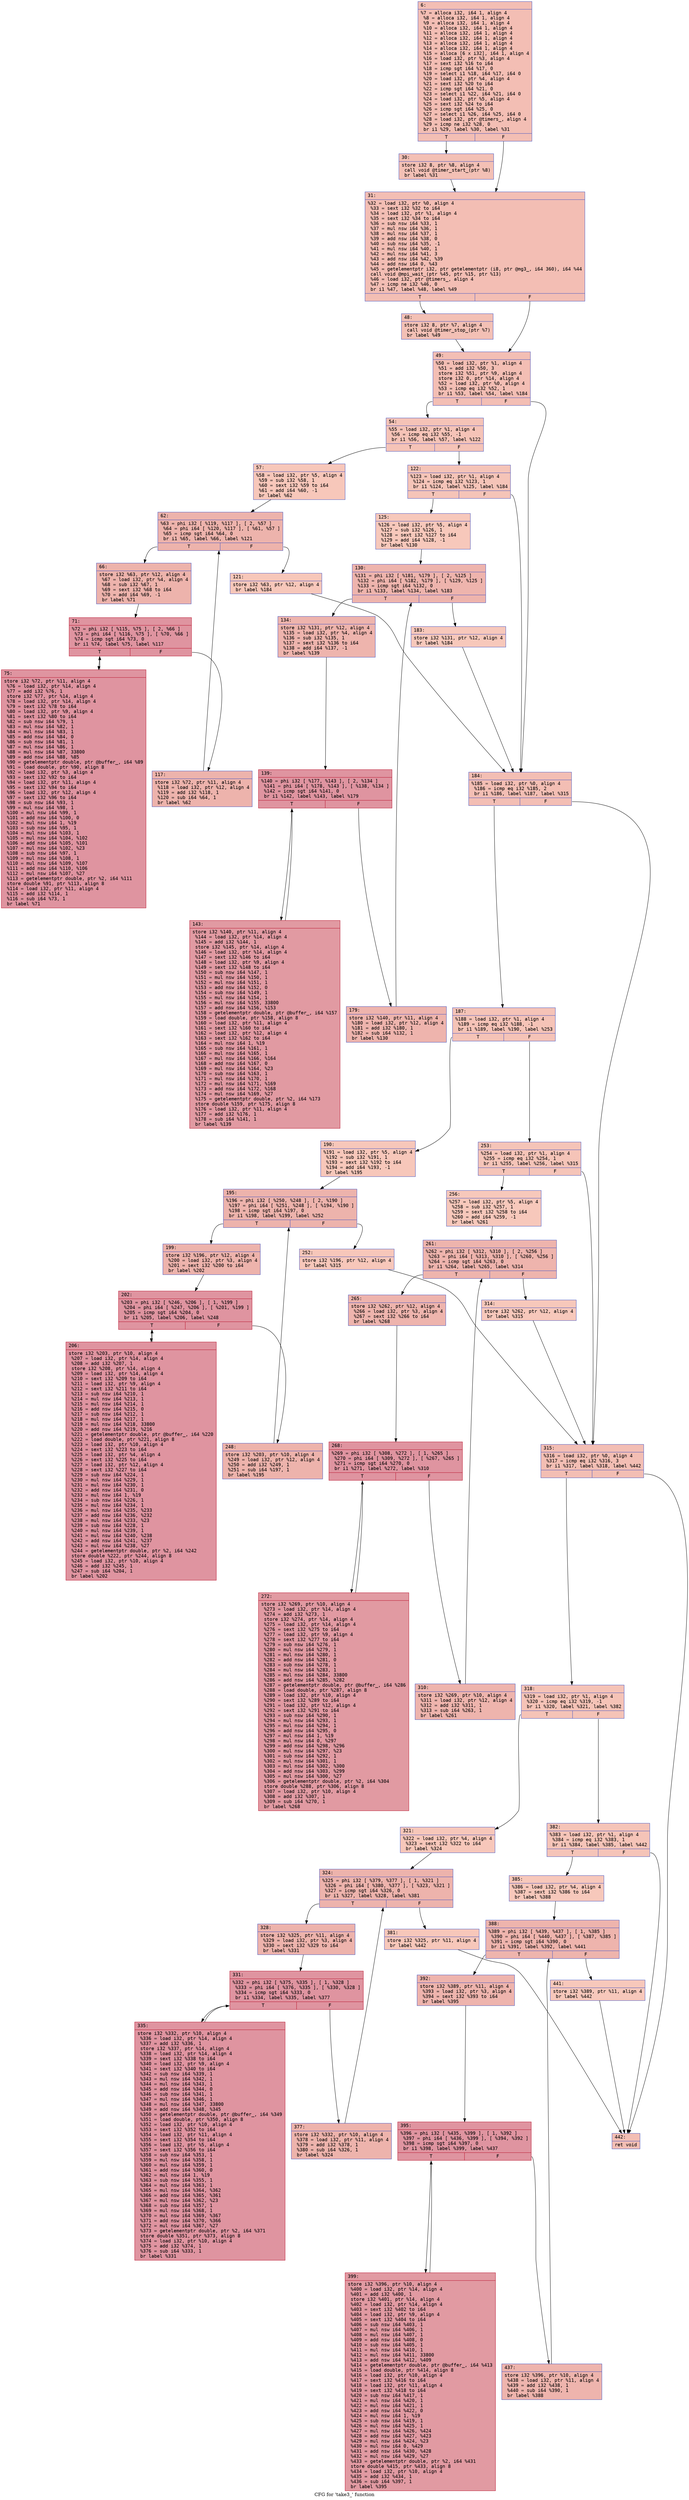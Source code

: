 digraph "CFG for 'take3_' function" {
	label="CFG for 'take3_' function";

	Node0x559626d53cd0 [shape=record,color="#3d50c3ff", style=filled, fillcolor="#e36c5570" fontname="Courier",label="{6:\l|  %7 = alloca i32, i64 1, align 4\l  %8 = alloca i32, i64 1, align 4\l  %9 = alloca i32, i64 1, align 4\l  %10 = alloca i32, i64 1, align 4\l  %11 = alloca i32, i64 1, align 4\l  %12 = alloca i32, i64 1, align 4\l  %13 = alloca i32, i64 1, align 4\l  %14 = alloca i32, i64 1, align 4\l  %15 = alloca [6 x i32], i64 1, align 4\l  %16 = load i32, ptr %3, align 4\l  %17 = sext i32 %16 to i64\l  %18 = icmp sgt i64 %17, 0\l  %19 = select i1 %18, i64 %17, i64 0\l  %20 = load i32, ptr %4, align 4\l  %21 = sext i32 %20 to i64\l  %22 = icmp sgt i64 %21, 0\l  %23 = select i1 %22, i64 %21, i64 0\l  %24 = load i32, ptr %5, align 4\l  %25 = sext i32 %24 to i64\l  %26 = icmp sgt i64 %25, 0\l  %27 = select i1 %26, i64 %25, i64 0\l  %28 = load i32, ptr @timers_, align 4\l  %29 = icmp ne i32 %28, 0\l  br i1 %29, label %30, label %31\l|{<s0>T|<s1>F}}"];
	Node0x559626d53cd0:s0 -> Node0x559626d54aa0[tooltip="6 -> 30\nProbability 62.50%" ];
	Node0x559626d53cd0:s1 -> Node0x559626d54af0[tooltip="6 -> 31\nProbability 37.50%" ];
	Node0x559626d54aa0 [shape=record,color="#3d50c3ff", style=filled, fillcolor="#e5705870" fontname="Courier",label="{30:\l|  store i32 8, ptr %8, align 4\l  call void @timer_start_(ptr %8)\l  br label %31\l}"];
	Node0x559626d54aa0 -> Node0x559626d54af0[tooltip="30 -> 31\nProbability 100.00%" ];
	Node0x559626d54af0 [shape=record,color="#3d50c3ff", style=filled, fillcolor="#e36c5570" fontname="Courier",label="{31:\l|  %32 = load i32, ptr %0, align 4\l  %33 = sext i32 %32 to i64\l  %34 = load i32, ptr %1, align 4\l  %35 = sext i32 %34 to i64\l  %36 = sub nsw i64 %33, 1\l  %37 = mul nsw i64 %36, 1\l  %38 = mul nsw i64 %37, 1\l  %39 = add nsw i64 %38, 0\l  %40 = sub nsw i64 %35, -1\l  %41 = mul nsw i64 %40, 1\l  %42 = mul nsw i64 %41, 3\l  %43 = add nsw i64 %42, %39\l  %44 = add nsw i64 0, %43\l  %45 = getelementptr i32, ptr getelementptr (i8, ptr @mg3_, i64 360), i64 %44\l  call void @mpi_wait_(ptr %45, ptr %15, ptr %13)\l  %46 = load i32, ptr @timers_, align 4\l  %47 = icmp ne i32 %46, 0\l  br i1 %47, label %48, label %49\l|{<s0>T|<s1>F}}"];
	Node0x559626d54af0:s0 -> Node0x559626d56070[tooltip="31 -> 48\nProbability 62.50%" ];
	Node0x559626d54af0:s1 -> Node0x559626d560c0[tooltip="31 -> 49\nProbability 37.50%" ];
	Node0x559626d56070 [shape=record,color="#3d50c3ff", style=filled, fillcolor="#e5705870" fontname="Courier",label="{48:\l|  store i32 8, ptr %7, align 4\l  call void @timer_stop_(ptr %7)\l  br label %49\l}"];
	Node0x559626d56070 -> Node0x559626d560c0[tooltip="48 -> 49\nProbability 100.00%" ];
	Node0x559626d560c0 [shape=record,color="#3d50c3ff", style=filled, fillcolor="#e36c5570" fontname="Courier",label="{49:\l|  %50 = load i32, ptr %1, align 4\l  %51 = add i32 %50, 3\l  store i32 %51, ptr %9, align 4\l  store i32 0, ptr %14, align 4\l  %52 = load i32, ptr %0, align 4\l  %53 = icmp eq i32 %52, 1\l  br i1 %53, label %54, label %184\l|{<s0>T|<s1>F}}"];
	Node0x559626d560c0:s0 -> Node0x559626d56720[tooltip="49 -> 54\nProbability 50.00%" ];
	Node0x559626d560c0:s1 -> Node0x559626d56770[tooltip="49 -> 184\nProbability 50.00%" ];
	Node0x559626d56720 [shape=record,color="#3d50c3ff", style=filled, fillcolor="#e8765c70" fontname="Courier",label="{54:\l|  %55 = load i32, ptr %1, align 4\l  %56 = icmp eq i32 %55, -1\l  br i1 %56, label %57, label %122\l|{<s0>T|<s1>F}}"];
	Node0x559626d56720:s0 -> Node0x559626d56980[tooltip="54 -> 57\nProbability 37.50%" ];
	Node0x559626d56720:s1 -> Node0x559626d569d0[tooltip="54 -> 122\nProbability 62.50%" ];
	Node0x559626d56980 [shape=record,color="#3d50c3ff", style=filled, fillcolor="#ec7f6370" fontname="Courier",label="{57:\l|  %58 = load i32, ptr %5, align 4\l  %59 = sub i32 %58, 1\l  %60 = sext i32 %59 to i64\l  %61 = add i64 %60, -1\l  br label %62\l}"];
	Node0x559626d56980 -> Node0x559626d56ce0[tooltip="57 -> 62\nProbability 100.00%" ];
	Node0x559626d56ce0 [shape=record,color="#3d50c3ff", style=filled, fillcolor="#d6524470" fontname="Courier",label="{62:\l|  %63 = phi i32 [ %119, %117 ], [ 2, %57 ]\l  %64 = phi i64 [ %120, %117 ], [ %61, %57 ]\l  %65 = icmp sgt i64 %64, 0\l  br i1 %65, label %66, label %121\l|{<s0>T|<s1>F}}"];
	Node0x559626d56ce0:s0 -> Node0x559626d57000[tooltip="62 -> 66\nProbability 96.88%" ];
	Node0x559626d56ce0:s1 -> Node0x559626d57050[tooltip="62 -> 121\nProbability 3.12%" ];
	Node0x559626d57000 [shape=record,color="#3d50c3ff", style=filled, fillcolor="#d6524470" fontname="Courier",label="{66:\l|  store i32 %63, ptr %12, align 4\l  %67 = load i32, ptr %4, align 4\l  %68 = sub i32 %67, 1\l  %69 = sext i32 %68 to i64\l  %70 = add i64 %69, -1\l  br label %71\l}"];
	Node0x559626d57000 -> Node0x559626d57400[tooltip="66 -> 71\nProbability 100.00%" ];
	Node0x559626d57400 [shape=record,color="#b70d28ff", style=filled, fillcolor="#b70d2870" fontname="Courier",label="{71:\l|  %72 = phi i32 [ %115, %75 ], [ 2, %66 ]\l  %73 = phi i64 [ %116, %75 ], [ %70, %66 ]\l  %74 = icmp sgt i64 %73, 0\l  br i1 %74, label %75, label %117\l|{<s0>T|<s1>F}}"];
	Node0x559626d57400:s0 -> Node0x559626d574c0[tooltip="71 -> 75\nProbability 96.88%" ];
	Node0x559626d57400:s1 -> Node0x559626d56da0[tooltip="71 -> 117\nProbability 3.12%" ];
	Node0x559626d574c0 [shape=record,color="#b70d28ff", style=filled, fillcolor="#b70d2870" fontname="Courier",label="{75:\l|  store i32 %72, ptr %11, align 4\l  %76 = load i32, ptr %14, align 4\l  %77 = add i32 %76, 1\l  store i32 %77, ptr %14, align 4\l  %78 = load i32, ptr %14, align 4\l  %79 = sext i32 %78 to i64\l  %80 = load i32, ptr %9, align 4\l  %81 = sext i32 %80 to i64\l  %82 = sub nsw i64 %79, 1\l  %83 = mul nsw i64 %82, 1\l  %84 = mul nsw i64 %83, 1\l  %85 = add nsw i64 %84, 0\l  %86 = sub nsw i64 %81, 1\l  %87 = mul nsw i64 %86, 1\l  %88 = mul nsw i64 %87, 33800\l  %89 = add nsw i64 %88, %85\l  %90 = getelementptr double, ptr @buffer_, i64 %89\l  %91 = load double, ptr %90, align 8\l  %92 = load i32, ptr %3, align 4\l  %93 = sext i32 %92 to i64\l  %94 = load i32, ptr %11, align 4\l  %95 = sext i32 %94 to i64\l  %96 = load i32, ptr %12, align 4\l  %97 = sext i32 %96 to i64\l  %98 = sub nsw i64 %93, 1\l  %99 = mul nsw i64 %98, 1\l  %100 = mul nsw i64 %99, 1\l  %101 = add nsw i64 %100, 0\l  %102 = mul nsw i64 1, %19\l  %103 = sub nsw i64 %95, 1\l  %104 = mul nsw i64 %103, 1\l  %105 = mul nsw i64 %104, %102\l  %106 = add nsw i64 %105, %101\l  %107 = mul nsw i64 %102, %23\l  %108 = sub nsw i64 %97, 1\l  %109 = mul nsw i64 %108, 1\l  %110 = mul nsw i64 %109, %107\l  %111 = add nsw i64 %110, %106\l  %112 = mul nsw i64 %107, %27\l  %113 = getelementptr double, ptr %2, i64 %111\l  store double %91, ptr %113, align 8\l  %114 = load i32, ptr %11, align 4\l  %115 = add i32 %114, 1\l  %116 = sub i64 %73, 1\l  br label %71\l}"];
	Node0x559626d574c0 -> Node0x559626d57400[tooltip="75 -> 71\nProbability 100.00%" ];
	Node0x559626d56da0 [shape=record,color="#3d50c3ff", style=filled, fillcolor="#d6524470" fontname="Courier",label="{117:\l|  store i32 %72, ptr %11, align 4\l  %118 = load i32, ptr %12, align 4\l  %119 = add i32 %118, 1\l  %120 = sub i64 %64, 1\l  br label %62\l}"];
	Node0x559626d56da0 -> Node0x559626d56ce0[tooltip="117 -> 62\nProbability 100.00%" ];
	Node0x559626d57050 [shape=record,color="#3d50c3ff", style=filled, fillcolor="#ec7f6370" fontname="Courier",label="{121:\l|  store i32 %63, ptr %12, align 4\l  br label %184\l}"];
	Node0x559626d57050 -> Node0x559626d56770[tooltip="121 -> 184\nProbability 100.00%" ];
	Node0x559626d569d0 [shape=record,color="#3d50c3ff", style=filled, fillcolor="#e97a5f70" fontname="Courier",label="{122:\l|  %123 = load i32, ptr %1, align 4\l  %124 = icmp eq i32 %123, 1\l  br i1 %124, label %125, label %184\l|{<s0>T|<s1>F}}"];
	Node0x559626d569d0:s0 -> Node0x559626d57c90[tooltip="122 -> 125\nProbability 50.00%" ];
	Node0x559626d569d0:s1 -> Node0x559626d56770[tooltip="122 -> 184\nProbability 50.00%" ];
	Node0x559626d57c90 [shape=record,color="#3d50c3ff", style=filled, fillcolor="#ed836670" fontname="Courier",label="{125:\l|  %126 = load i32, ptr %5, align 4\l  %127 = sub i32 %126, 1\l  %128 = sext i32 %127 to i64\l  %129 = add i64 %128, -1\l  br label %130\l}"];
	Node0x559626d57c90 -> Node0x559626d56010[tooltip="125 -> 130\nProbability 100.00%" ];
	Node0x559626d56010 [shape=record,color="#3d50c3ff", style=filled, fillcolor="#d8564670" fontname="Courier",label="{130:\l|  %131 = phi i32 [ %181, %179 ], [ 2, %125 ]\l  %132 = phi i64 [ %182, %179 ], [ %129, %125 ]\l  %133 = icmp sgt i64 %132, 0\l  br i1 %133, label %134, label %183\l|{<s0>T|<s1>F}}"];
	Node0x559626d56010:s0 -> Node0x559626d65000[tooltip="130 -> 134\nProbability 96.88%" ];
	Node0x559626d56010:s1 -> Node0x559626d65050[tooltip="130 -> 183\nProbability 3.12%" ];
	Node0x559626d65000 [shape=record,color="#3d50c3ff", style=filled, fillcolor="#d8564670" fontname="Courier",label="{134:\l|  store i32 %131, ptr %12, align 4\l  %135 = load i32, ptr %4, align 4\l  %136 = sub i32 %135, 1\l  %137 = sext i32 %136 to i64\l  %138 = add i64 %137, -1\l  br label %139\l}"];
	Node0x559626d65000 -> Node0x559626d65400[tooltip="134 -> 139\nProbability 100.00%" ];
	Node0x559626d65400 [shape=record,color="#b70d28ff", style=filled, fillcolor="#b70d2870" fontname="Courier",label="{139:\l|  %140 = phi i32 [ %177, %143 ], [ 2, %134 ]\l  %141 = phi i64 [ %178, %143 ], [ %138, %134 ]\l  %142 = icmp sgt i64 %141, 0\l  br i1 %142, label %143, label %179\l|{<s0>T|<s1>F}}"];
	Node0x559626d65400:s0 -> Node0x559626d654c0[tooltip="139 -> 143\nProbability 96.88%" ];
	Node0x559626d65400:s1 -> Node0x559626d64da0[tooltip="139 -> 179\nProbability 3.12%" ];
	Node0x559626d654c0 [shape=record,color="#b70d28ff", style=filled, fillcolor="#bb1b2c70" fontname="Courier",label="{143:\l|  store i32 %140, ptr %11, align 4\l  %144 = load i32, ptr %14, align 4\l  %145 = add i32 %144, 1\l  store i32 %145, ptr %14, align 4\l  %146 = load i32, ptr %14, align 4\l  %147 = sext i32 %146 to i64\l  %148 = load i32, ptr %9, align 4\l  %149 = sext i32 %148 to i64\l  %150 = sub nsw i64 %147, 1\l  %151 = mul nsw i64 %150, 1\l  %152 = mul nsw i64 %151, 1\l  %153 = add nsw i64 %152, 0\l  %154 = sub nsw i64 %149, 1\l  %155 = mul nsw i64 %154, 1\l  %156 = mul nsw i64 %155, 33800\l  %157 = add nsw i64 %156, %153\l  %158 = getelementptr double, ptr @buffer_, i64 %157\l  %159 = load double, ptr %158, align 8\l  %160 = load i32, ptr %11, align 4\l  %161 = sext i32 %160 to i64\l  %162 = load i32, ptr %12, align 4\l  %163 = sext i32 %162 to i64\l  %164 = mul nsw i64 1, %19\l  %165 = sub nsw i64 %161, 1\l  %166 = mul nsw i64 %165, 1\l  %167 = mul nsw i64 %166, %164\l  %168 = add nsw i64 %167, 0\l  %169 = mul nsw i64 %164, %23\l  %170 = sub nsw i64 %163, 1\l  %171 = mul nsw i64 %170, 1\l  %172 = mul nsw i64 %171, %169\l  %173 = add nsw i64 %172, %168\l  %174 = mul nsw i64 %169, %27\l  %175 = getelementptr double, ptr %2, i64 %173\l  store double %159, ptr %175, align 8\l  %176 = load i32, ptr %11, align 4\l  %177 = add i32 %176, 1\l  %178 = sub i64 %141, 1\l  br label %139\l}"];
	Node0x559626d654c0 -> Node0x559626d65400[tooltip="143 -> 139\nProbability 100.00%" ];
	Node0x559626d64da0 [shape=record,color="#3d50c3ff", style=filled, fillcolor="#d8564670" fontname="Courier",label="{179:\l|  store i32 %140, ptr %11, align 4\l  %180 = load i32, ptr %12, align 4\l  %181 = add i32 %180, 1\l  %182 = sub i64 %132, 1\l  br label %130\l}"];
	Node0x559626d64da0 -> Node0x559626d56010[tooltip="179 -> 130\nProbability 100.00%" ];
	Node0x559626d65050 [shape=record,color="#3d50c3ff", style=filled, fillcolor="#ed836670" fontname="Courier",label="{183:\l|  store i32 %131, ptr %12, align 4\l  br label %184\l}"];
	Node0x559626d65050 -> Node0x559626d56770[tooltip="183 -> 184\nProbability 100.00%" ];
	Node0x559626d56770 [shape=record,color="#3d50c3ff", style=filled, fillcolor="#e36c5570" fontname="Courier",label="{184:\l|  %185 = load i32, ptr %0, align 4\l  %186 = icmp eq i32 %185, 2\l  br i1 %186, label %187, label %315\l|{<s0>T|<s1>F}}"];
	Node0x559626d56770:s0 -> Node0x559626d671d0[tooltip="184 -> 187\nProbability 50.00%" ];
	Node0x559626d56770:s1 -> Node0x559626d67220[tooltip="184 -> 315\nProbability 50.00%" ];
	Node0x559626d671d0 [shape=record,color="#3d50c3ff", style=filled, fillcolor="#e8765c70" fontname="Courier",label="{187:\l|  %188 = load i32, ptr %1, align 4\l  %189 = icmp eq i32 %188, -1\l  br i1 %189, label %190, label %253\l|{<s0>T|<s1>F}}"];
	Node0x559626d671d0:s0 -> Node0x559626d67430[tooltip="187 -> 190\nProbability 37.50%" ];
	Node0x559626d671d0:s1 -> Node0x559626d67480[tooltip="187 -> 253\nProbability 62.50%" ];
	Node0x559626d67430 [shape=record,color="#3d50c3ff", style=filled, fillcolor="#ec7f6370" fontname="Courier",label="{190:\l|  %191 = load i32, ptr %5, align 4\l  %192 = sub i32 %191, 1\l  %193 = sext i32 %192 to i64\l  %194 = add i64 %193, -1\l  br label %195\l}"];
	Node0x559626d67430 -> Node0x559626d63220[tooltip="190 -> 195\nProbability 100.00%" ];
	Node0x559626d63220 [shape=record,color="#3d50c3ff", style=filled, fillcolor="#d6524470" fontname="Courier",label="{195:\l|  %196 = phi i32 [ %250, %248 ], [ 2, %190 ]\l  %197 = phi i64 [ %251, %248 ], [ %194, %190 ]\l  %198 = icmp sgt i64 %197, 0\l  br i1 %198, label %199, label %252\l|{<s0>T|<s1>F}}"];
	Node0x559626d63220:s0 -> Node0x559626d63540[tooltip="195 -> 199\nProbability 96.88%" ];
	Node0x559626d63220:s1 -> Node0x559626d63590[tooltip="195 -> 252\nProbability 3.12%" ];
	Node0x559626d63540 [shape=record,color="#3d50c3ff", style=filled, fillcolor="#d6524470" fontname="Courier",label="{199:\l|  store i32 %196, ptr %12, align 4\l  %200 = load i32, ptr %3, align 4\l  %201 = sext i32 %200 to i64\l  br label %202\l}"];
	Node0x559626d63540 -> Node0x559626d63820[tooltip="199 -> 202\nProbability 100.00%" ];
	Node0x559626d63820 [shape=record,color="#b70d28ff", style=filled, fillcolor="#b70d2870" fontname="Courier",label="{202:\l|  %203 = phi i32 [ %246, %206 ], [ 1, %199 ]\l  %204 = phi i64 [ %247, %206 ], [ %201, %199 ]\l  %205 = icmp sgt i64 %204, 0\l  br i1 %205, label %206, label %248\l|{<s0>T|<s1>F}}"];
	Node0x559626d63820:s0 -> Node0x559626d638e0[tooltip="202 -> 206\nProbability 96.88%" ];
	Node0x559626d63820:s1 -> Node0x559626d632e0[tooltip="202 -> 248\nProbability 3.12%" ];
	Node0x559626d638e0 [shape=record,color="#b70d28ff", style=filled, fillcolor="#b70d2870" fontname="Courier",label="{206:\l|  store i32 %203, ptr %10, align 4\l  %207 = load i32, ptr %14, align 4\l  %208 = add i32 %207, 1\l  store i32 %208, ptr %14, align 4\l  %209 = load i32, ptr %14, align 4\l  %210 = sext i32 %209 to i64\l  %211 = load i32, ptr %9, align 4\l  %212 = sext i32 %211 to i64\l  %213 = sub nsw i64 %210, 1\l  %214 = mul nsw i64 %213, 1\l  %215 = mul nsw i64 %214, 1\l  %216 = add nsw i64 %215, 0\l  %217 = sub nsw i64 %212, 1\l  %218 = mul nsw i64 %217, 1\l  %219 = mul nsw i64 %218, 33800\l  %220 = add nsw i64 %219, %216\l  %221 = getelementptr double, ptr @buffer_, i64 %220\l  %222 = load double, ptr %221, align 8\l  %223 = load i32, ptr %10, align 4\l  %224 = sext i32 %223 to i64\l  %225 = load i32, ptr %4, align 4\l  %226 = sext i32 %225 to i64\l  %227 = load i32, ptr %12, align 4\l  %228 = sext i32 %227 to i64\l  %229 = sub nsw i64 %224, 1\l  %230 = mul nsw i64 %229, 1\l  %231 = mul nsw i64 %230, 1\l  %232 = add nsw i64 %231, 0\l  %233 = mul nsw i64 1, %19\l  %234 = sub nsw i64 %226, 1\l  %235 = mul nsw i64 %234, 1\l  %236 = mul nsw i64 %235, %233\l  %237 = add nsw i64 %236, %232\l  %238 = mul nsw i64 %233, %23\l  %239 = sub nsw i64 %228, 1\l  %240 = mul nsw i64 %239, 1\l  %241 = mul nsw i64 %240, %238\l  %242 = add nsw i64 %241, %237\l  %243 = mul nsw i64 %238, %27\l  %244 = getelementptr double, ptr %2, i64 %242\l  store double %222, ptr %244, align 8\l  %245 = load i32, ptr %10, align 4\l  %246 = add i32 %245, 1\l  %247 = sub i64 %204, 1\l  br label %202\l}"];
	Node0x559626d638e0 -> Node0x559626d63820[tooltip="206 -> 202\nProbability 100.00%" ];
	Node0x559626d632e0 [shape=record,color="#3d50c3ff", style=filled, fillcolor="#d6524470" fontname="Courier",label="{248:\l|  store i32 %203, ptr %10, align 4\l  %249 = load i32, ptr %12, align 4\l  %250 = add i32 %249, 1\l  %251 = sub i64 %197, 1\l  br label %195\l}"];
	Node0x559626d632e0 -> Node0x559626d63220[tooltip="248 -> 195\nProbability 100.00%" ];
	Node0x559626d63590 [shape=record,color="#3d50c3ff", style=filled, fillcolor="#ec7f6370" fontname="Courier",label="{252:\l|  store i32 %196, ptr %12, align 4\l  br label %315\l}"];
	Node0x559626d63590 -> Node0x559626d67220[tooltip="252 -> 315\nProbability 100.00%" ];
	Node0x559626d67480 [shape=record,color="#3d50c3ff", style=filled, fillcolor="#e97a5f70" fontname="Courier",label="{253:\l|  %254 = load i32, ptr %1, align 4\l  %255 = icmp eq i32 %254, 1\l  br i1 %255, label %256, label %315\l|{<s0>T|<s1>F}}"];
	Node0x559626d67480:s0 -> Node0x559626d6ae90[tooltip="253 -> 256\nProbability 50.00%" ];
	Node0x559626d67480:s1 -> Node0x559626d67220[tooltip="253 -> 315\nProbability 50.00%" ];
	Node0x559626d6ae90 [shape=record,color="#3d50c3ff", style=filled, fillcolor="#ed836670" fontname="Courier",label="{256:\l|  %257 = load i32, ptr %5, align 4\l  %258 = sub i32 %257, 1\l  %259 = sext i32 %258 to i64\l  %260 = add i64 %259, -1\l  br label %261\l}"];
	Node0x559626d6ae90 -> Node0x559626d6b1a0[tooltip="256 -> 261\nProbability 100.00%" ];
	Node0x559626d6b1a0 [shape=record,color="#3d50c3ff", style=filled, fillcolor="#d8564670" fontname="Courier",label="{261:\l|  %262 = phi i32 [ %312, %310 ], [ 2, %256 ]\l  %263 = phi i64 [ %313, %310 ], [ %260, %256 ]\l  %264 = icmp sgt i64 %263, 0\l  br i1 %264, label %265, label %314\l|{<s0>T|<s1>F}}"];
	Node0x559626d6b1a0:s0 -> Node0x559626d6b4c0[tooltip="261 -> 265\nProbability 96.88%" ];
	Node0x559626d6b1a0:s1 -> Node0x559626d6b510[tooltip="261 -> 314\nProbability 3.12%" ];
	Node0x559626d6b4c0 [shape=record,color="#3d50c3ff", style=filled, fillcolor="#d8564670" fontname="Courier",label="{265:\l|  store i32 %262, ptr %12, align 4\l  %266 = load i32, ptr %3, align 4\l  %267 = sext i32 %266 to i64\l  br label %268\l}"];
	Node0x559626d6b4c0 -> Node0x559626d6b7a0[tooltip="265 -> 268\nProbability 100.00%" ];
	Node0x559626d6b7a0 [shape=record,color="#b70d28ff", style=filled, fillcolor="#b70d2870" fontname="Courier",label="{268:\l|  %269 = phi i32 [ %308, %272 ], [ 1, %265 ]\l  %270 = phi i64 [ %309, %272 ], [ %267, %265 ]\l  %271 = icmp sgt i64 %270, 0\l  br i1 %271, label %272, label %310\l|{<s0>T|<s1>F}}"];
	Node0x559626d6b7a0:s0 -> Node0x559626d6b860[tooltip="268 -> 272\nProbability 96.88%" ];
	Node0x559626d6b7a0:s1 -> Node0x559626d6b260[tooltip="268 -> 310\nProbability 3.12%" ];
	Node0x559626d6b860 [shape=record,color="#b70d28ff", style=filled, fillcolor="#bb1b2c70" fontname="Courier",label="{272:\l|  store i32 %269, ptr %10, align 4\l  %273 = load i32, ptr %14, align 4\l  %274 = add i32 %273, 1\l  store i32 %274, ptr %14, align 4\l  %275 = load i32, ptr %14, align 4\l  %276 = sext i32 %275 to i64\l  %277 = load i32, ptr %9, align 4\l  %278 = sext i32 %277 to i64\l  %279 = sub nsw i64 %276, 1\l  %280 = mul nsw i64 %279, 1\l  %281 = mul nsw i64 %280, 1\l  %282 = add nsw i64 %281, 0\l  %283 = sub nsw i64 %278, 1\l  %284 = mul nsw i64 %283, 1\l  %285 = mul nsw i64 %284, 33800\l  %286 = add nsw i64 %285, %282\l  %287 = getelementptr double, ptr @buffer_, i64 %286\l  %288 = load double, ptr %287, align 8\l  %289 = load i32, ptr %10, align 4\l  %290 = sext i32 %289 to i64\l  %291 = load i32, ptr %12, align 4\l  %292 = sext i32 %291 to i64\l  %293 = sub nsw i64 %290, 1\l  %294 = mul nsw i64 %293, 1\l  %295 = mul nsw i64 %294, 1\l  %296 = add nsw i64 %295, 0\l  %297 = mul nsw i64 1, %19\l  %298 = mul nsw i64 0, %297\l  %299 = add nsw i64 %298, %296\l  %300 = mul nsw i64 %297, %23\l  %301 = sub nsw i64 %292, 1\l  %302 = mul nsw i64 %301, 1\l  %303 = mul nsw i64 %302, %300\l  %304 = add nsw i64 %303, %299\l  %305 = mul nsw i64 %300, %27\l  %306 = getelementptr double, ptr %2, i64 %304\l  store double %288, ptr %306, align 8\l  %307 = load i32, ptr %10, align 4\l  %308 = add i32 %307, 1\l  %309 = sub i64 %270, 1\l  br label %268\l}"];
	Node0x559626d6b860 -> Node0x559626d6b7a0[tooltip="272 -> 268\nProbability 100.00%" ];
	Node0x559626d6b260 [shape=record,color="#3d50c3ff", style=filled, fillcolor="#d8564670" fontname="Courier",label="{310:\l|  store i32 %269, ptr %10, align 4\l  %311 = load i32, ptr %12, align 4\l  %312 = add i32 %311, 1\l  %313 = sub i64 %263, 1\l  br label %261\l}"];
	Node0x559626d6b260 -> Node0x559626d6b1a0[tooltip="310 -> 261\nProbability 100.00%" ];
	Node0x559626d6b510 [shape=record,color="#3d50c3ff", style=filled, fillcolor="#ed836670" fontname="Courier",label="{314:\l|  store i32 %262, ptr %12, align 4\l  br label %315\l}"];
	Node0x559626d6b510 -> Node0x559626d67220[tooltip="314 -> 315\nProbability 100.00%" ];
	Node0x559626d67220 [shape=record,color="#3d50c3ff", style=filled, fillcolor="#e36c5570" fontname="Courier",label="{315:\l|  %316 = load i32, ptr %0, align 4\l  %317 = icmp eq i32 %316, 3\l  br i1 %317, label %318, label %442\l|{<s0>T|<s1>F}}"];
	Node0x559626d67220:s0 -> Node0x559626d6d690[tooltip="315 -> 318\nProbability 50.00%" ];
	Node0x559626d67220:s1 -> Node0x559626d6d6e0[tooltip="315 -> 442\nProbability 50.00%" ];
	Node0x559626d6d690 [shape=record,color="#3d50c3ff", style=filled, fillcolor="#e8765c70" fontname="Courier",label="{318:\l|  %319 = load i32, ptr %1, align 4\l  %320 = icmp eq i32 %319, -1\l  br i1 %320, label %321, label %382\l|{<s0>T|<s1>F}}"];
	Node0x559626d6d690:s0 -> Node0x559626d6d8f0[tooltip="318 -> 321\nProbability 37.50%" ];
	Node0x559626d6d690:s1 -> Node0x559626d6d940[tooltip="318 -> 382\nProbability 62.50%" ];
	Node0x559626d6d8f0 [shape=record,color="#3d50c3ff", style=filled, fillcolor="#ec7f6370" fontname="Courier",label="{321:\l|  %322 = load i32, ptr %4, align 4\l  %323 = sext i32 %322 to i64\l  br label %324\l}"];
	Node0x559626d6d8f0 -> Node0x559626d6db30[tooltip="321 -> 324\nProbability 100.00%" ];
	Node0x559626d6db30 [shape=record,color="#3d50c3ff", style=filled, fillcolor="#d6524470" fontname="Courier",label="{324:\l|  %325 = phi i32 [ %379, %377 ], [ 1, %321 ]\l  %326 = phi i64 [ %380, %377 ], [ %323, %321 ]\l  %327 = icmp sgt i64 %326, 0\l  br i1 %327, label %328, label %381\l|{<s0>T|<s1>F}}"];
	Node0x559626d6db30:s0 -> Node0x559626d6de50[tooltip="324 -> 328\nProbability 96.88%" ];
	Node0x559626d6db30:s1 -> Node0x559626d6dea0[tooltip="324 -> 381\nProbability 3.12%" ];
	Node0x559626d6de50 [shape=record,color="#3d50c3ff", style=filled, fillcolor="#d6524470" fontname="Courier",label="{328:\l|  store i32 %325, ptr %11, align 4\l  %329 = load i32, ptr %3, align 4\l  %330 = sext i32 %329 to i64\l  br label %331\l}"];
	Node0x559626d6de50 -> Node0x559626d6e130[tooltip="328 -> 331\nProbability 100.00%" ];
	Node0x559626d6e130 [shape=record,color="#b70d28ff", style=filled, fillcolor="#b70d2870" fontname="Courier",label="{331:\l|  %332 = phi i32 [ %375, %335 ], [ 1, %328 ]\l  %333 = phi i64 [ %376, %335 ], [ %330, %328 ]\l  %334 = icmp sgt i64 %333, 0\l  br i1 %334, label %335, label %377\l|{<s0>T|<s1>F}}"];
	Node0x559626d6e130:s0 -> Node0x559626d6e1f0[tooltip="331 -> 335\nProbability 96.88%" ];
	Node0x559626d6e130:s1 -> Node0x559626d6dbf0[tooltip="331 -> 377\nProbability 3.12%" ];
	Node0x559626d6e1f0 [shape=record,color="#b70d28ff", style=filled, fillcolor="#b70d2870" fontname="Courier",label="{335:\l|  store i32 %332, ptr %10, align 4\l  %336 = load i32, ptr %14, align 4\l  %337 = add i32 %336, 1\l  store i32 %337, ptr %14, align 4\l  %338 = load i32, ptr %14, align 4\l  %339 = sext i32 %338 to i64\l  %340 = load i32, ptr %9, align 4\l  %341 = sext i32 %340 to i64\l  %342 = sub nsw i64 %339, 1\l  %343 = mul nsw i64 %342, 1\l  %344 = mul nsw i64 %343, 1\l  %345 = add nsw i64 %344, 0\l  %346 = sub nsw i64 %341, 1\l  %347 = mul nsw i64 %346, 1\l  %348 = mul nsw i64 %347, 33800\l  %349 = add nsw i64 %348, %345\l  %350 = getelementptr double, ptr @buffer_, i64 %349\l  %351 = load double, ptr %350, align 8\l  %352 = load i32, ptr %10, align 4\l  %353 = sext i32 %352 to i64\l  %354 = load i32, ptr %11, align 4\l  %355 = sext i32 %354 to i64\l  %356 = load i32, ptr %5, align 4\l  %357 = sext i32 %356 to i64\l  %358 = sub nsw i64 %353, 1\l  %359 = mul nsw i64 %358, 1\l  %360 = mul nsw i64 %359, 1\l  %361 = add nsw i64 %360, 0\l  %362 = mul nsw i64 1, %19\l  %363 = sub nsw i64 %355, 1\l  %364 = mul nsw i64 %363, 1\l  %365 = mul nsw i64 %364, %362\l  %366 = add nsw i64 %365, %361\l  %367 = mul nsw i64 %362, %23\l  %368 = sub nsw i64 %357, 1\l  %369 = mul nsw i64 %368, 1\l  %370 = mul nsw i64 %369, %367\l  %371 = add nsw i64 %370, %366\l  %372 = mul nsw i64 %367, %27\l  %373 = getelementptr double, ptr %2, i64 %371\l  store double %351, ptr %373, align 8\l  %374 = load i32, ptr %10, align 4\l  %375 = add i32 %374, 1\l  %376 = sub i64 %333, 1\l  br label %331\l}"];
	Node0x559626d6e1f0 -> Node0x559626d6e130[tooltip="335 -> 331\nProbability 100.00%" ];
	Node0x559626d6dbf0 [shape=record,color="#3d50c3ff", style=filled, fillcolor="#d6524470" fontname="Courier",label="{377:\l|  store i32 %332, ptr %10, align 4\l  %378 = load i32, ptr %11, align 4\l  %379 = add i32 %378, 1\l  %380 = sub i64 %326, 1\l  br label %324\l}"];
	Node0x559626d6dbf0 -> Node0x559626d6db30[tooltip="377 -> 324\nProbability 100.00%" ];
	Node0x559626d6dea0 [shape=record,color="#3d50c3ff", style=filled, fillcolor="#ec7f6370" fontname="Courier",label="{381:\l|  store i32 %325, ptr %11, align 4\l  br label %442\l}"];
	Node0x559626d6dea0 -> Node0x559626d6d6e0[tooltip="381 -> 442\nProbability 100.00%" ];
	Node0x559626d6d940 [shape=record,color="#3d50c3ff", style=filled, fillcolor="#e97a5f70" fontname="Courier",label="{382:\l|  %383 = load i32, ptr %1, align 4\l  %384 = icmp eq i32 %383, 1\l  br i1 %384, label %385, label %442\l|{<s0>T|<s1>F}}"];
	Node0x559626d6d940:s0 -> Node0x559626d67690[tooltip="382 -> 385\nProbability 50.00%" ];
	Node0x559626d6d940:s1 -> Node0x559626d6d6e0[tooltip="382 -> 442\nProbability 50.00%" ];
	Node0x559626d67690 [shape=record,color="#3d50c3ff", style=filled, fillcolor="#ed836670" fontname="Courier",label="{385:\l|  %386 = load i32, ptr %4, align 4\l  %387 = sext i32 %386 to i64\l  br label %388\l}"];
	Node0x559626d67690 -> Node0x559626d67880[tooltip="385 -> 388\nProbability 100.00%" ];
	Node0x559626d67880 [shape=record,color="#3d50c3ff", style=filled, fillcolor="#d8564670" fontname="Courier",label="{388:\l|  %389 = phi i32 [ %439, %437 ], [ 1, %385 ]\l  %390 = phi i64 [ %440, %437 ], [ %387, %385 ]\l  %391 = icmp sgt i64 %390, 0\l  br i1 %391, label %392, label %441\l|{<s0>T|<s1>F}}"];
	Node0x559626d67880:s0 -> Node0x559626d67ba0[tooltip="388 -> 392\nProbability 96.88%" ];
	Node0x559626d67880:s1 -> Node0x559626d67bf0[tooltip="388 -> 441\nProbability 3.12%" ];
	Node0x559626d67ba0 [shape=record,color="#3d50c3ff", style=filled, fillcolor="#d8564670" fontname="Courier",label="{392:\l|  store i32 %389, ptr %11, align 4\l  %393 = load i32, ptr %3, align 4\l  %394 = sext i32 %393 to i64\l  br label %395\l}"];
	Node0x559626d67ba0 -> Node0x559626d67e80[tooltip="392 -> 395\nProbability 100.00%" ];
	Node0x559626d67e80 [shape=record,color="#b70d28ff", style=filled, fillcolor="#b70d2870" fontname="Courier",label="{395:\l|  %396 = phi i32 [ %435, %399 ], [ 1, %392 ]\l  %397 = phi i64 [ %436, %399 ], [ %394, %392 ]\l  %398 = icmp sgt i64 %397, 0\l  br i1 %398, label %399, label %437\l|{<s0>T|<s1>F}}"];
	Node0x559626d67e80:s0 -> Node0x559626d67f40[tooltip="395 -> 399\nProbability 96.88%" ];
	Node0x559626d67e80:s1 -> Node0x559626d67940[tooltip="395 -> 437\nProbability 3.12%" ];
	Node0x559626d67f40 [shape=record,color="#b70d28ff", style=filled, fillcolor="#bb1b2c70" fontname="Courier",label="{399:\l|  store i32 %396, ptr %10, align 4\l  %400 = load i32, ptr %14, align 4\l  %401 = add i32 %400, 1\l  store i32 %401, ptr %14, align 4\l  %402 = load i32, ptr %14, align 4\l  %403 = sext i32 %402 to i64\l  %404 = load i32, ptr %9, align 4\l  %405 = sext i32 %404 to i64\l  %406 = sub nsw i64 %403, 1\l  %407 = mul nsw i64 %406, 1\l  %408 = mul nsw i64 %407, 1\l  %409 = add nsw i64 %408, 0\l  %410 = sub nsw i64 %405, 1\l  %411 = mul nsw i64 %410, 1\l  %412 = mul nsw i64 %411, 33800\l  %413 = add nsw i64 %412, %409\l  %414 = getelementptr double, ptr @buffer_, i64 %413\l  %415 = load double, ptr %414, align 8\l  %416 = load i32, ptr %10, align 4\l  %417 = sext i32 %416 to i64\l  %418 = load i32, ptr %11, align 4\l  %419 = sext i32 %418 to i64\l  %420 = sub nsw i64 %417, 1\l  %421 = mul nsw i64 %420, 1\l  %422 = mul nsw i64 %421, 1\l  %423 = add nsw i64 %422, 0\l  %424 = mul nsw i64 1, %19\l  %425 = sub nsw i64 %419, 1\l  %426 = mul nsw i64 %425, 1\l  %427 = mul nsw i64 %426, %424\l  %428 = add nsw i64 %427, %423\l  %429 = mul nsw i64 %424, %23\l  %430 = mul nsw i64 0, %429\l  %431 = add nsw i64 %430, %428\l  %432 = mul nsw i64 %429, %27\l  %433 = getelementptr double, ptr %2, i64 %431\l  store double %415, ptr %433, align 8\l  %434 = load i32, ptr %10, align 4\l  %435 = add i32 %434, 1\l  %436 = sub i64 %397, 1\l  br label %395\l}"];
	Node0x559626d67f40 -> Node0x559626d67e80[tooltip="399 -> 395\nProbability 100.00%" ];
	Node0x559626d67940 [shape=record,color="#3d50c3ff", style=filled, fillcolor="#d8564670" fontname="Courier",label="{437:\l|  store i32 %396, ptr %10, align 4\l  %438 = load i32, ptr %11, align 4\l  %439 = add i32 %438, 1\l  %440 = sub i64 %390, 1\l  br label %388\l}"];
	Node0x559626d67940 -> Node0x559626d67880[tooltip="437 -> 388\nProbability 100.00%" ];
	Node0x559626d67bf0 [shape=record,color="#3d50c3ff", style=filled, fillcolor="#ed836670" fontname="Courier",label="{441:\l|  store i32 %389, ptr %11, align 4\l  br label %442\l}"];
	Node0x559626d67bf0 -> Node0x559626d6d6e0[tooltip="441 -> 442\nProbability 100.00%" ];
	Node0x559626d6d6e0 [shape=record,color="#3d50c3ff", style=filled, fillcolor="#e36c5570" fontname="Courier",label="{442:\l|  ret void\l}"];
}
